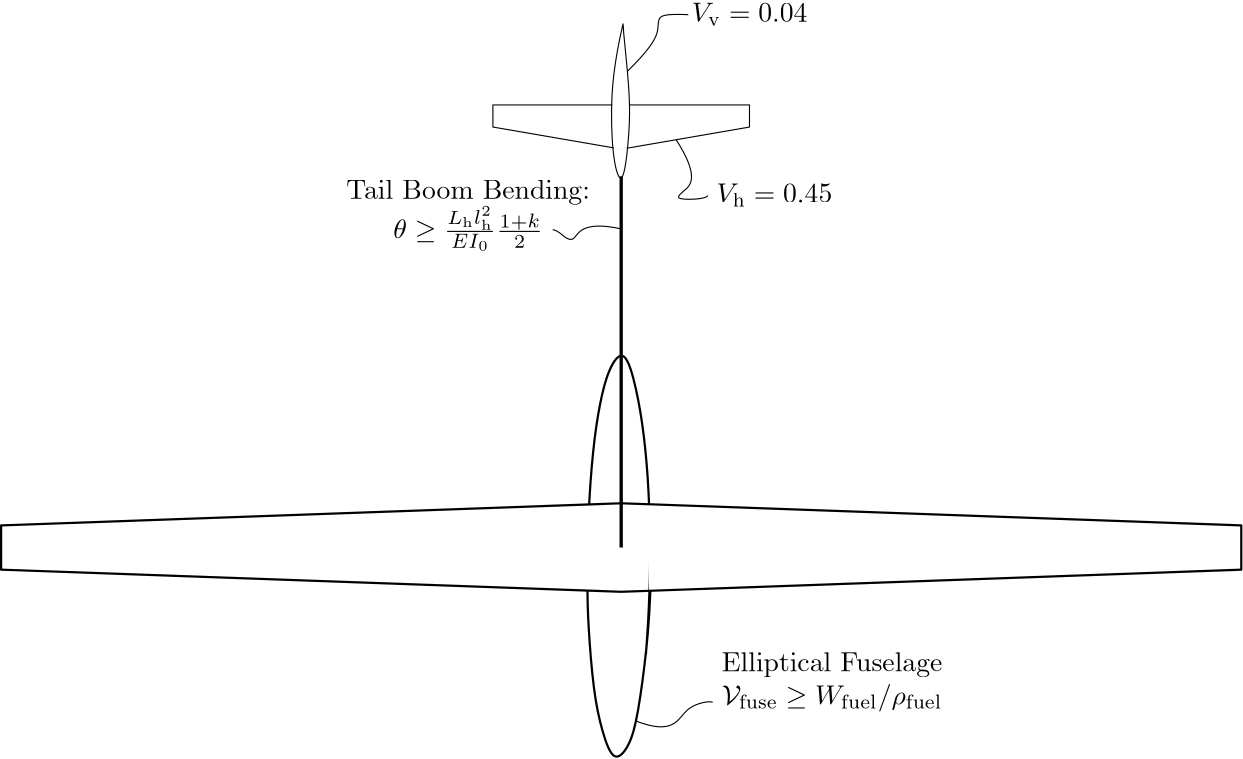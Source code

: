 <?xml version="1.0"?>
<!DOCTYPE ipe SYSTEM "ipe.dtd">
<ipe version="70206" creator="Ipe 7.2.7">
<info created="D:20170210143954" modified="D:20170211111248"/>
<ipestyle name="basic">
<symbol name="arrow/arc(spx)">
<path stroke="sym-stroke" fill="sym-stroke" pen="sym-pen">
0 0 m
-1 0.333 l
-1 -0.333 l
h
</path>
</symbol>
<symbol name="arrow/farc(spx)">
<path stroke="sym-stroke" fill="white" pen="sym-pen">
0 0 m
-1 0.333 l
-1 -0.333 l
h
</path>
</symbol>
<symbol name="arrow/ptarc(spx)">
<path stroke="sym-stroke" fill="sym-stroke" pen="sym-pen">
0 0 m
-1 0.333 l
-0.8 0 l
-1 -0.333 l
h
</path>
</symbol>
<symbol name="arrow/fptarc(spx)">
<path stroke="sym-stroke" fill="white" pen="sym-pen">
0 0 m
-1 0.333 l
-0.8 0 l
-1 -0.333 l
h
</path>
</symbol>
<symbol name="mark/circle(sx)" transformations="translations">
<path fill="sym-stroke">
0.6 0 0 0.6 0 0 e
0.4 0 0 0.4 0 0 e
</path>
</symbol>
<symbol name="mark/disk(sx)" transformations="translations">
<path fill="sym-stroke">
0.6 0 0 0.6 0 0 e
</path>
</symbol>
<symbol name="mark/fdisk(sfx)" transformations="translations">
<group>
<path fill="sym-fill">
0.5 0 0 0.5 0 0 e
</path>
<path fill="sym-stroke" fillrule="eofill">
0.6 0 0 0.6 0 0 e
0.4 0 0 0.4 0 0 e
</path>
</group>
</symbol>
<symbol name="mark/box(sx)" transformations="translations">
<path fill="sym-stroke" fillrule="eofill">
-0.6 -0.6 m
0.6 -0.6 l
0.6 0.6 l
-0.6 0.6 l
h
-0.4 -0.4 m
0.4 -0.4 l
0.4 0.4 l
-0.4 0.4 l
h
</path>
</symbol>
<symbol name="mark/square(sx)" transformations="translations">
<path fill="sym-stroke">
-0.6 -0.6 m
0.6 -0.6 l
0.6 0.6 l
-0.6 0.6 l
h
</path>
</symbol>
<symbol name="mark/fsquare(sfx)" transformations="translations">
<group>
<path fill="sym-fill">
-0.5 -0.5 m
0.5 -0.5 l
0.5 0.5 l
-0.5 0.5 l
h
</path>
<path fill="sym-stroke" fillrule="eofill">
-0.6 -0.6 m
0.6 -0.6 l
0.6 0.6 l
-0.6 0.6 l
h
-0.4 -0.4 m
0.4 -0.4 l
0.4 0.4 l
-0.4 0.4 l
h
</path>
</group>
</symbol>
<symbol name="mark/cross(sx)" transformations="translations">
<group>
<path fill="sym-stroke">
-0.43 -0.57 m
0.57 0.43 l
0.43 0.57 l
-0.57 -0.43 l
h
</path>
<path fill="sym-stroke">
-0.43 0.57 m
0.57 -0.43 l
0.43 -0.57 l
-0.57 0.43 l
h
</path>
</group>
</symbol>
<symbol name="arrow/fnormal(spx)">
<path stroke="sym-stroke" fill="white" pen="sym-pen">
0 0 m
-1 0.333 l
-1 -0.333 l
h
</path>
</symbol>
<symbol name="arrow/pointed(spx)">
<path stroke="sym-stroke" fill="sym-stroke" pen="sym-pen">
0 0 m
-1 0.333 l
-0.8 0 l
-1 -0.333 l
h
</path>
</symbol>
<symbol name="arrow/fpointed(spx)">
<path stroke="sym-stroke" fill="white" pen="sym-pen">
0 0 m
-1 0.333 l
-0.8 0 l
-1 -0.333 l
h
</path>
</symbol>
<symbol name="arrow/linear(spx)">
<path stroke="sym-stroke" pen="sym-pen">
-1 0.333 m
0 0 l
-1 -0.333 l
</path>
</symbol>
<symbol name="arrow/fdouble(spx)">
<path stroke="sym-stroke" fill="white" pen="sym-pen">
0 0 m
-1 0.333 l
-1 -0.333 l
h
-1 0 m
-2 0.333 l
-2 -0.333 l
h
</path>
</symbol>
<symbol name="arrow/double(spx)">
<path stroke="sym-stroke" fill="sym-stroke" pen="sym-pen">
0 0 m
-1 0.333 l
-1 -0.333 l
h
-1 0 m
-2 0.333 l
-2 -0.333 l
h
</path>
</symbol>
<pen name="heavier" value="0.8"/>
<pen name="fat" value="1.2"/>
<pen name="ultrafat" value="2"/>
<symbolsize name="large" value="5"/>
<symbolsize name="small" value="2"/>
<symbolsize name="tiny" value="1.1"/>
<arrowsize name="large" value="10"/>
<arrowsize name="small" value="5"/>
<arrowsize name="tiny" value="3"/>
<color name="red" value="1 0 0"/>
<color name="green" value="0 1 0"/>
<color name="blue" value="0 0 1"/>
<color name="yellow" value="1 1 0"/>
<color name="orange" value="1 0.647 0"/>
<color name="gold" value="1 0.843 0"/>
<color name="purple" value="0.627 0.125 0.941"/>
<color name="gray" value="0.745"/>
<color name="brown" value="0.647 0.165 0.165"/>
<color name="navy" value="0 0 0.502"/>
<color name="pink" value="1 0.753 0.796"/>
<color name="seagreen" value="0.18 0.545 0.341"/>
<color name="turquoise" value="0.251 0.878 0.816"/>
<color name="violet" value="0.933 0.51 0.933"/>
<color name="darkblue" value="0 0 0.545"/>
<color name="darkcyan" value="0 0.545 0.545"/>
<color name="darkgray" value="0.663"/>
<color name="darkgreen" value="0 0.392 0"/>
<color name="darkmagenta" value="0.545 0 0.545"/>
<color name="darkorange" value="1 0.549 0"/>
<color name="darkred" value="0.545 0 0"/>
<color name="lightblue" value="0.678 0.847 0.902"/>
<color name="lightcyan" value="0.878 1 1"/>
<color name="lightgray" value="0.827"/>
<color name="lightgreen" value="0.565 0.933 0.565"/>
<color name="lightyellow" value="1 1 0.878"/>
<dashstyle name="dashed" value="[4] 0"/>
<dashstyle name="dotted" value="[1 3] 0"/>
<dashstyle name="dash dotted" value="[4 2 1 2] 0"/>
<dashstyle name="dash dot dotted" value="[4 2 1 2 1 2] 0"/>
<textsize name="large" value="\large"/>
<textsize name="Large" value="\Large"/>
<textsize name="LARGE" value="\LARGE"/>
<textsize name="huge" value="\huge"/>
<textsize name="Huge" value="\Huge"/>
<textsize name="small" value="\small"/>
<textsize name="footnote" value="\footnotesize"/>
<textsize name="tiny" value="\tiny"/>
<textstyle name="center" begin="\begin{center}" end="\end{center}"/>
<textstyle name="itemize" begin="\begin{itemize}" end="\end{itemize}"/>
<textstyle name="item" begin="\begin{itemize}\item{}" end="\end{itemize}"/>
<gridsize name="4 pts" value="4"/>
<gridsize name="8 pts (~3 mm)" value="8"/>
<gridsize name="16 pts (~6 mm)" value="16"/>
<gridsize name="32 pts (~12 mm)" value="32"/>
<gridsize name="10 pts (~3.5 mm)" value="10"/>
<gridsize name="20 pts (~7 mm)" value="20"/>
<gridsize name="14 pts (~5 mm)" value="14"/>
<gridsize name="28 pts (~10 mm)" value="28"/>
<gridsize name="56 pts (~20 mm)" value="56"/>
<anglesize name="90 deg" value="90"/>
<anglesize name="60 deg" value="60"/>
<anglesize name="45 deg" value="45"/>
<anglesize name="30 deg" value="30"/>
<anglesize name="22.5 deg" value="22.5"/>
<opacity name="10%" value="0.1"/>
<opacity name="30%" value="0.3"/>
<opacity name="50%" value="0.5"/>
<opacity name="75%" value="0.75"/>
<tiling name="falling" angle="-60" step="4" width="1"/>
<tiling name="rising" angle="30" step="4" width="1"/>
</ipestyle>
<page>
<layer name="alpha"/>
<view layers="alpha" active="alpha"/>
<path layer="alpha" matrix="1.92439 0 0 1.99176 -274.206 -365.167" stroke="black">
292 480 m
268 484 l
268 488 l
316 488 l
316 484 l
292 480 l
</path>
<path matrix="1.92439 0 0 1.99176 -274.206 -365.167" stroke="white" pen="heavier">
292 480 m
293.035 480.172 l
</path>
<path matrix="1.92439 0 0 1.99176 -274.206 -365.167" stroke="white" pen="heavier">
290.638 480.227 m
292 480 l
</path>
<path matrix="1.92439 0 0 1.99176 -274.206 -365.167" stroke="white" pen="heavier">
290.319 488 m
293.453 488 l
</path>
<path matrix="-0.0019914 -0.267739 0.169366 -0.00007135 192.533 525.262" stroke="black" pen="heavier">
309.023 629.786 m
368.709 627.845
425.482 622.022
519.62 603.097
558.44 586.114
581.732 553.117
539.03 527.884
485.653 508.474
389.574 495.858
345.902 493.917
249.824 493.917
156.656 503.622
96.4859 517.209
48.4466 535.648
19.3318 569.615
77.0761 595.818
136.761 612.317
216.342 624.448
317.273 627.845
391.515 624.448
434.217 619.596
434.217 619.596 c
</path>
<path matrix="1.92439 0 0 1.99176 -274.206 -365.167" stroke="white" pen="ultrafat">
297.251 415.819 m
297.708 400.197 l
</path>
<path matrix="1.92439 0 0 1.99176 -274.206 -365.167" stroke="white" pen="ultrafat">
285.81 415.787 m
285.806 400.214 l
285.806 400.214 l
</path>
<path matrix="1.92439 0 0 1.99176 -274.206 -365.167" stroke="black" pen="heavier">
292 400 m
176 404 l
176 412 l
292 416 l
408 412 l
408 404 l
292 400 l
292 400 l
</path>
<path matrix="1.92439 0 0 1.59102 -274.206 -201.668" stroke="black" pen="fat">
292 408 m
292 492 l
292 492 l
</path>
<path matrix="1.14275 0.0603008 -0.0945764 1.91999 -3.49508 -348.76" stroke="black">
297.117 503.632 m
293.566 496.208
291.629 487.171
291.952 476.519
294.696 472.807
297.601 483.781
298.085 490.076
297.439 498.791
296.955 503.471
297.278 503.31 c
</path>
<text matrix="1.07037 0 0 0.880204 -16.2624 77.8084" transformations="translations" pos="311.877 377.26" stroke="black" type="minipage" width="92.209" height="13.164" depth="8.2" valign="top" style="center">Elliptical Fuselage
$\mathcal{V}_{\mathrm{fuse}} \geq W_{\mathrm{fuel}}/\rho_{\mathrm{fuel}}$</text>
<text matrix="1 0 0 1 -25.2624 -1.89468" transformations="translations" pos="210.195 581.885" stroke="black" type="minipage" width="95.365" height="15.305" depth="10.33" valign="top" style="center">Tail Boom Bending:
$\theta \geq \frac{L_{\mathrm{h}} l_{\mathrm{h}}^2}{EI_0} \frac{1+k}{2}$</text>
<path stroke="black">
307.495 594.289 m
316.298 580.563
308.719 574.879
306.824 572.353
318.824 572.984
318.824 574.248 c
</path>
<path stroke="black">
289.946 618.915 m
300.509 629.193
301.14 636.14
301.14 639.93
311.877 639.298
311.877 639.298 c
</path>
<text matrix="1 0 0 1 -10.105 -6.94716" transformations="translations" pos="332.087 578.668" stroke="black" type="label" width="41.705" height="6.812" depth="1.49" valign="baseline">$V_{\mathrm{h}} = 0.45$</text>
<text matrix="1 0 0 1 1.26312 -2.52624" transformations="translations" pos="311.877 639.298" stroke="black" type="label" width="41.597" height="6.812" depth="1.49" valign="baseline">$V_{\mathrm{v}}= 0.04$</text>
<path stroke="black">
293.029 385.017 m
306.711 379.727
309.237 391.727
320.605 392.301
320.605 391.67 c
</path>
<path stroke="black">
287.715 562.182 m
273.432 565.329
271.13 555.203
265.008 561.875
263.065 561.875
263.065 561.875 c
</path>
</page>
</ipe>
